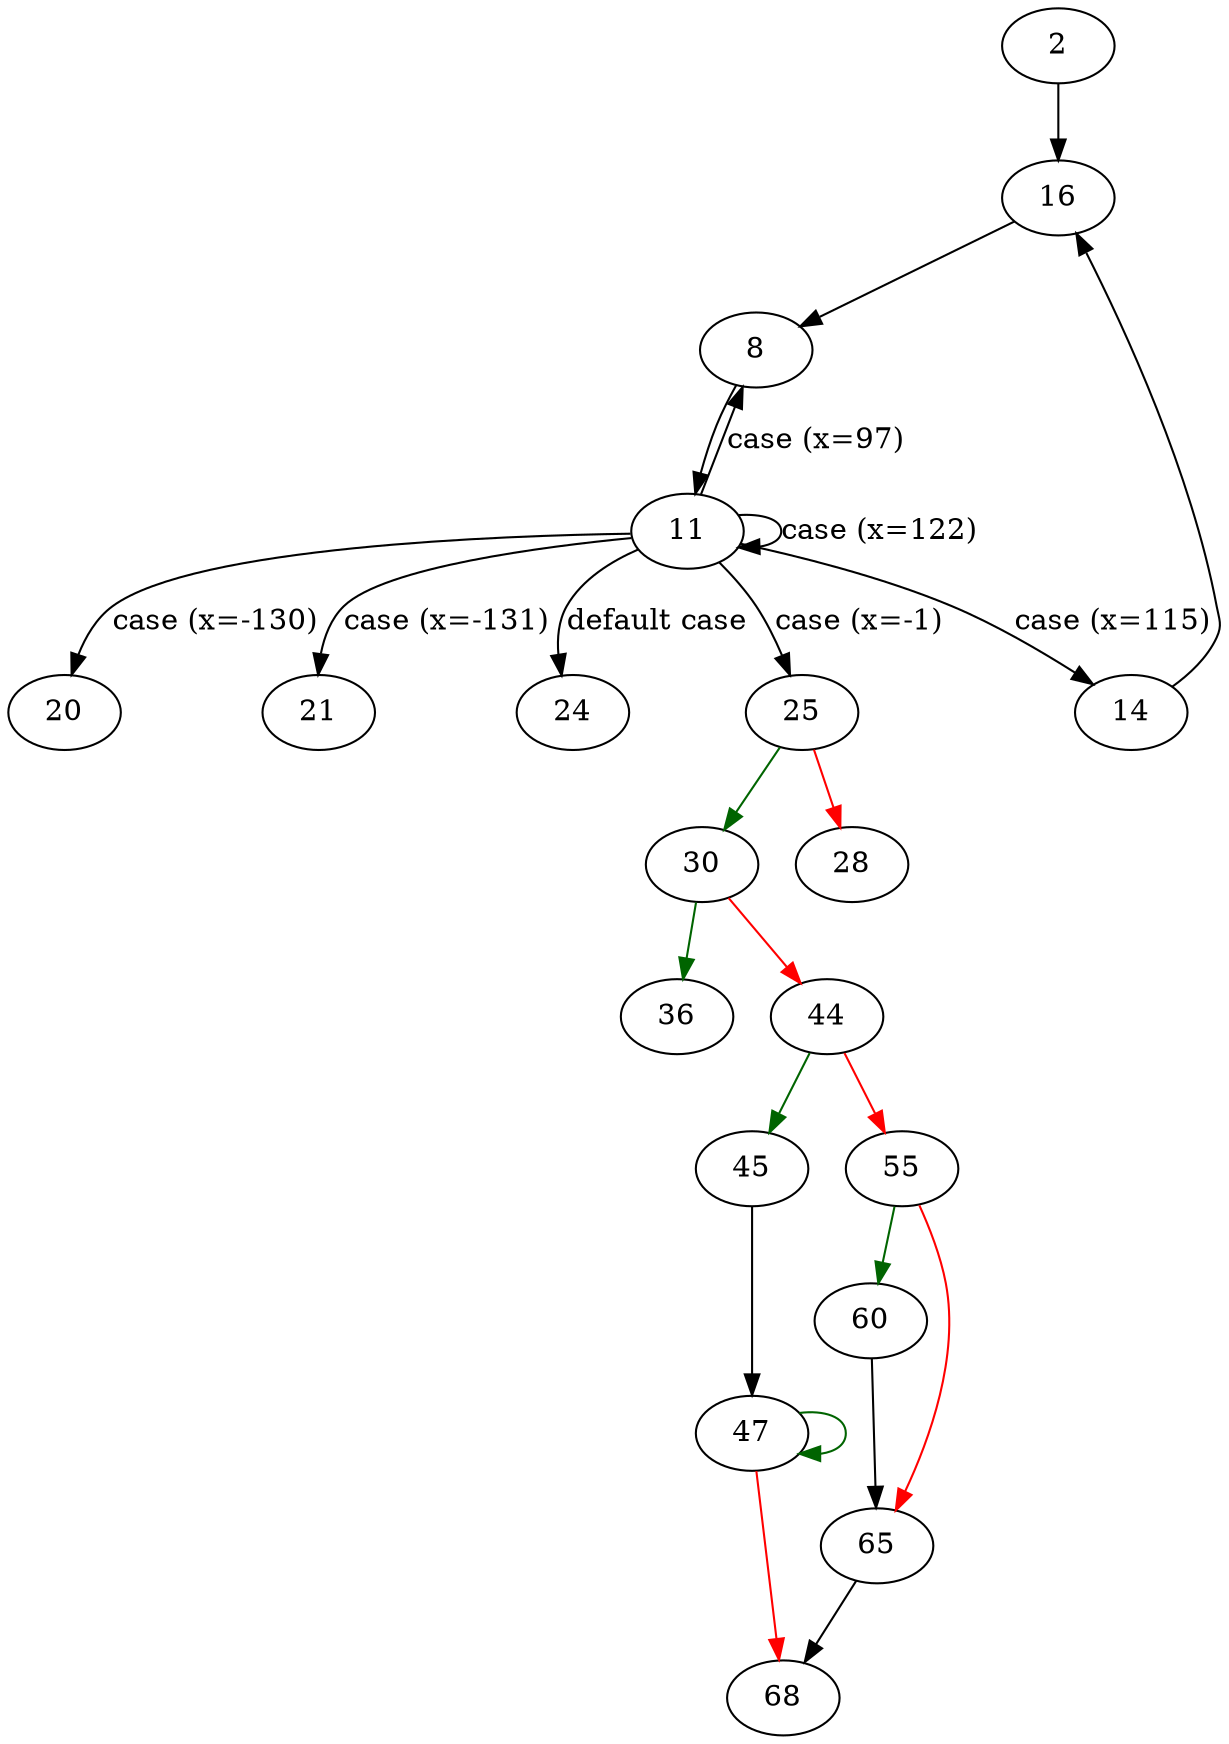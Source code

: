 strict digraph "main" {
	// Node definitions.
	2 [entry=true];
	16;
	8;
	11;
	25;
	14;
	20;
	21;
	24;
	30;
	28;
	36;
	44;
	45;
	55;
	47;
	68;
	60;
	65;

	// Edge definitions.
	2 -> 16;
	16 -> 8;
	8 -> 11;
	11 -> 8 [
		cond="case (x=97)"
		label="case (x=97)"
	];
	11 -> 11 [
		cond="case (x=122)"
		label="case (x=122)"
	];
	11 -> 25 [
		cond="case (x=-1)"
		label="case (x=-1)"
	];
	11 -> 14 [
		cond="case (x=115)"
		label="case (x=115)"
	];
	11 -> 20 [
		cond="case (x=-130)"
		label="case (x=-130)"
	];
	11 -> 21 [
		cond="case (x=-131)"
		label="case (x=-131)"
	];
	11 -> 24 [
		cond="default case"
		label="default case"
	];
	25 -> 30 [
		color=darkgreen
		cond=true
	];
	25 -> 28 [
		color=red
		cond=false
	];
	14 -> 16;
	30 -> 36 [
		color=darkgreen
		cond=true
	];
	30 -> 44 [
		color=red
		cond=false
	];
	44 -> 45 [
		color=darkgreen
		cond=true
	];
	44 -> 55 [
		color=red
		cond=false
	];
	45 -> 47;
	55 -> 60 [
		color=darkgreen
		cond=true
	];
	55 -> 65 [
		color=red
		cond=false
	];
	47 -> 47 [
		color=darkgreen
		cond=true
	];
	47 -> 68 [
		color=red
		cond=false
	];
	60 -> 65;
	65 -> 68;
}